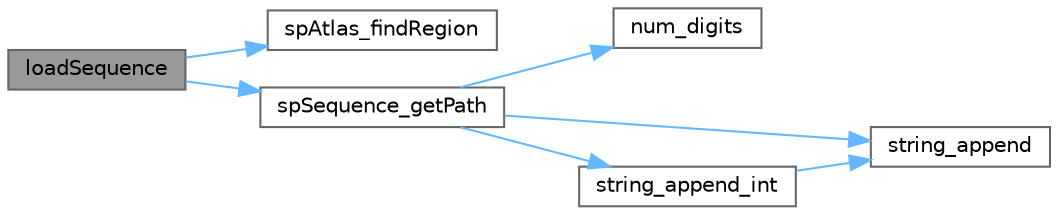 digraph "loadSequence"
{
 // LATEX_PDF_SIZE
  bgcolor="transparent";
  edge [fontname=Helvetica,fontsize=10,labelfontname=Helvetica,labelfontsize=10];
  node [fontname=Helvetica,fontsize=10,shape=box,height=0.2,width=0.4];
  rankdir="LR";
  Node1 [id="Node000001",label="loadSequence",height=0.2,width=0.4,color="gray40", fillcolor="grey60", style="filled", fontcolor="black",tooltip=" "];
  Node1 -> Node2 [id="edge7_Node000001_Node000002",color="steelblue1",style="solid",tooltip=" "];
  Node2 [id="Node000002",label="spAtlas_findRegion",height=0.2,width=0.4,color="grey40", fillcolor="white", style="filled",URL="$_atlas_8c.html#a82bba777375818ce281bb72ad1314359",tooltip=" "];
  Node1 -> Node3 [id="edge8_Node000001_Node000003",color="steelblue1",style="solid",tooltip=" "];
  Node3 [id="Node000003",label="spSequence_getPath",height=0.2,width=0.4,color="grey40", fillcolor="white", style="filled",URL="$_sequence_8c.html#ae567d655a9794119e67e1b46886071e4",tooltip=" "];
  Node3 -> Node4 [id="edge9_Node000003_Node000004",color="steelblue1",style="solid",tooltip=" "];
  Node4 [id="Node000004",label="num_digits",height=0.2,width=0.4,color="grey40", fillcolor="white", style="filled",URL="$_sequence_8c.html#aa16e8c03d098498ad9c8839cf2c48044",tooltip=" "];
  Node3 -> Node5 [id="edge10_Node000003_Node000005",color="steelblue1",style="solid",tooltip=" "];
  Node5 [id="Node000005",label="string_append",height=0.2,width=0.4,color="grey40", fillcolor="white", style="filled",URL="$_sequence_8c.html#af25c837e1d446d033009c154a2bb94f2",tooltip=" "];
  Node3 -> Node6 [id="edge11_Node000003_Node000006",color="steelblue1",style="solid",tooltip=" "];
  Node6 [id="Node000006",label="string_append_int",height=0.2,width=0.4,color="grey40", fillcolor="white", style="filled",URL="$_sequence_8c.html#a88fa23434e65603e4a8468888e14f2e7",tooltip=" "];
  Node6 -> Node5 [id="edge12_Node000006_Node000005",color="steelblue1",style="solid",tooltip=" "];
}
